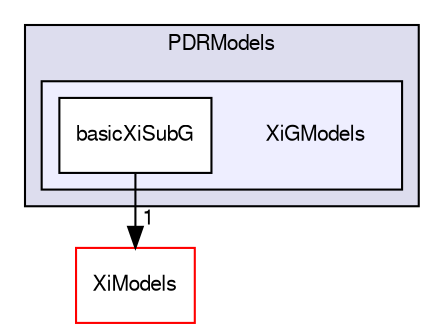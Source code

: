 digraph "applications/solvers/combustion/PDRFoam/PDRModels/XiGModels" {
  bgcolor=transparent;
  compound=true
  node [ fontsize="10", fontname="FreeSans"];
  edge [ labelfontsize="10", labelfontname="FreeSans"];
  subgraph clusterdir_f1651a0ed0bf74a29170ecd2526abc49 {
    graph [ bgcolor="#ddddee", pencolor="black", label="PDRModels" fontname="FreeSans", fontsize="10", URL="dir_f1651a0ed0bf74a29170ecd2526abc49.html"]
  subgraph clusterdir_bb04452f6584ce1df50b2a705152ed87 {
    graph [ bgcolor="#eeeeff", pencolor="black", label="" URL="dir_bb04452f6584ce1df50b2a705152ed87.html"];
    dir_bb04452f6584ce1df50b2a705152ed87 [shape=plaintext label="XiGModels"];
    dir_5e940d13b778b283daea8f6e6f3f527a [shape=box label="basicXiSubG" color="black" fillcolor="white" style="filled" URL="dir_5e940d13b778b283daea8f6e6f3f527a.html"];
  }
  }
  dir_875d300f7c06ad3c5c9e587b64daa300 [shape=box label="XiModels" color="red" URL="dir_875d300f7c06ad3c5c9e587b64daa300.html"];
  dir_5e940d13b778b283daea8f6e6f3f527a->dir_875d300f7c06ad3c5c9e587b64daa300 [headlabel="1", labeldistance=1.5 headhref="dir_000079_000080.html"];
}
